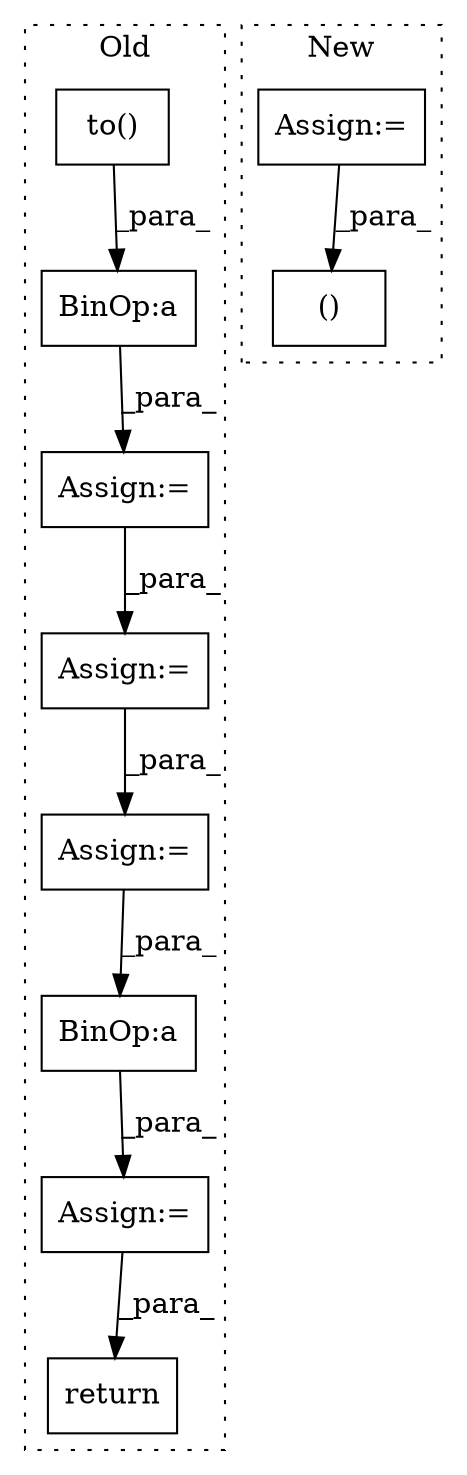 digraph G {
subgraph cluster0 {
1 [label="to()" a="75" s="9717,9776" l="45,1" shape="box"];
3 [label="Assign:=" a="68" s="10098" l="3" shape="box"];
4 [label="Assign:=" a="68" s="9875" l="3" shape="box"];
5 [label="Assign:=" a="68" s="10163" l="3" shape="box"];
6 [label="Assign:=" a="68" s="9794" l="3" shape="box"];
7 [label="return" a="93" s="10352" l="7" shape="box"];
9 [label="BinOp:a" a="82" s="9843" l="3" shape="box"];
10 [label="BinOp:a" a="82" s="10184" l="3" shape="box"];
label = "Old";
style="dotted";
}
subgraph cluster1 {
2 [label="()" a="54" s="10714" l="13" shape="box"];
8 [label="Assign:=" a="68" s="10563" l="3" shape="box"];
label = "New";
style="dotted";
}
1 -> 9 [label="_para_"];
3 -> 10 [label="_para_"];
4 -> 3 [label="_para_"];
5 -> 7 [label="_para_"];
6 -> 4 [label="_para_"];
8 -> 2 [label="_para_"];
9 -> 6 [label="_para_"];
10 -> 5 [label="_para_"];
}